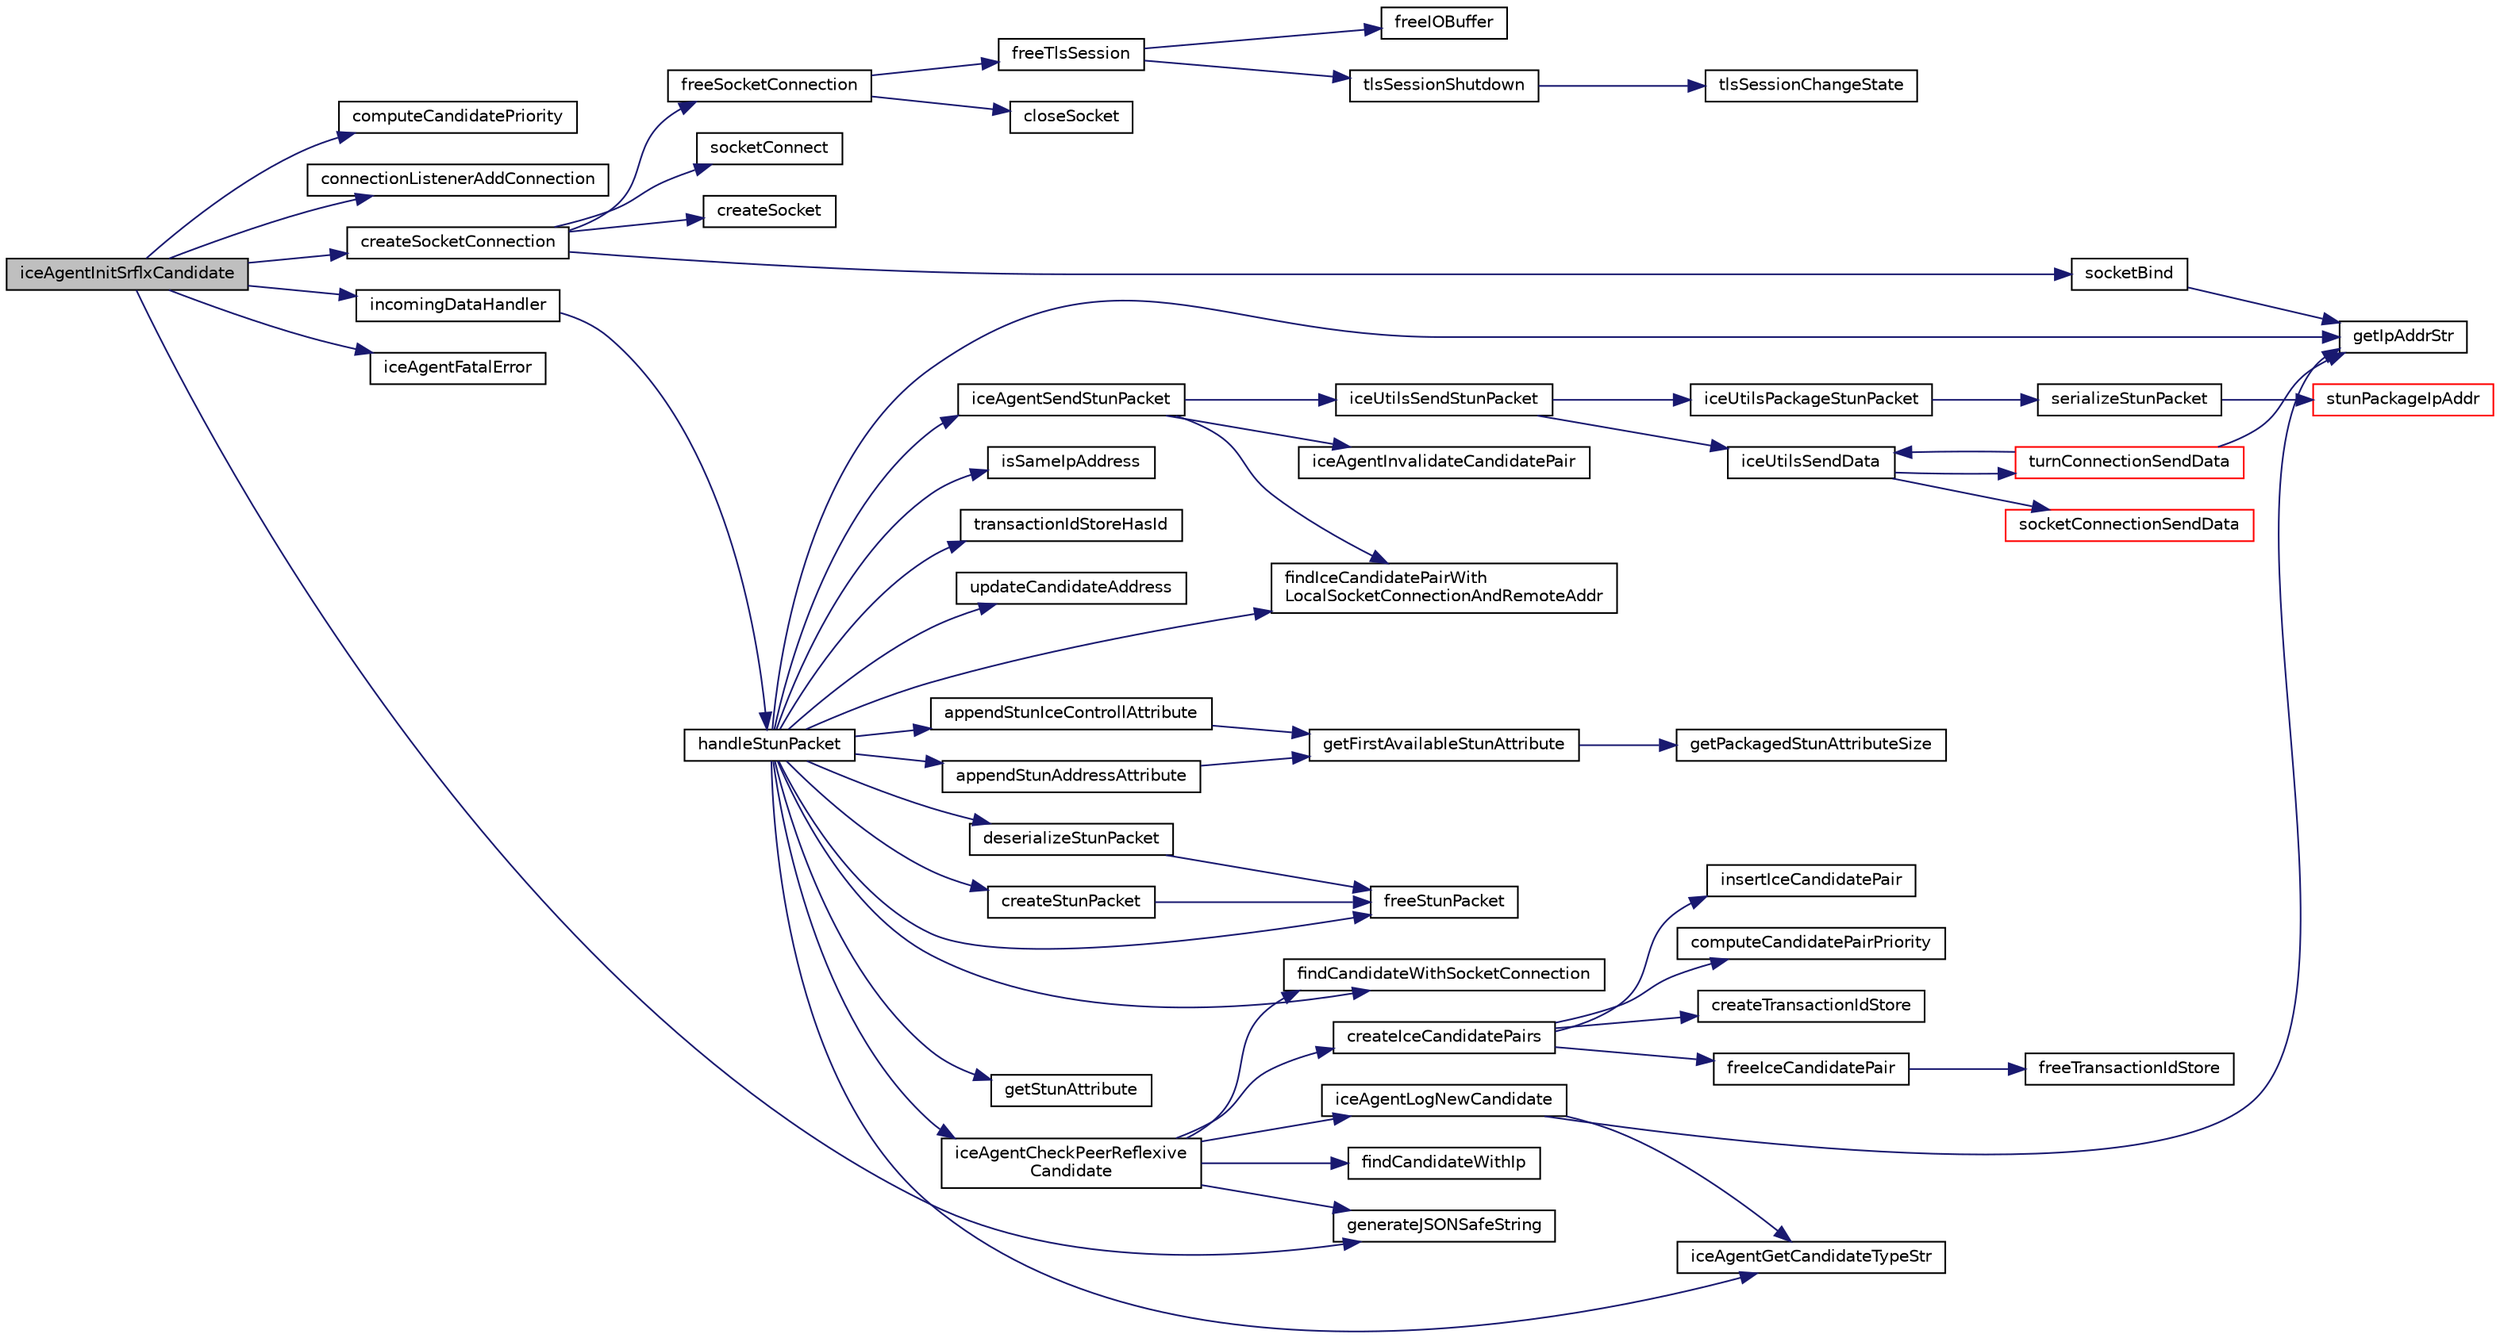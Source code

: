 digraph "iceAgentInitSrflxCandidate"
{
 // LATEX_PDF_SIZE
  edge [fontname="Helvetica",fontsize="10",labelfontname="Helvetica",labelfontsize="10"];
  node [fontname="Helvetica",fontsize="10",shape=record];
  rankdir="LR";
  Node1 [label="iceAgentInitSrflxCandidate",height=0.2,width=0.4,color="black", fillcolor="grey75", style="filled", fontcolor="black",tooltip=" "];
  Node1 -> Node2 [color="midnightblue",fontsize="10",style="solid",fontname="Helvetica"];
  Node2 [label="computeCandidatePriority",height=0.2,width=0.4,color="black", fillcolor="white", style="filled",URL="$IceAgent_8c.html#a59fb161f9a724412e557db0531d15cb9",tooltip=" "];
  Node1 -> Node3 [color="midnightblue",fontsize="10",style="solid",fontname="Helvetica"];
  Node3 [label="connectionListenerAddConnection",height=0.2,width=0.4,color="black", fillcolor="white", style="filled",URL="$ConnectionListener_8c.html#ac634ad15c50810bf36f61e6d3eb6f00d",tooltip=" "];
  Node1 -> Node4 [color="midnightblue",fontsize="10",style="solid",fontname="Helvetica"];
  Node4 [label="createSocketConnection",height=0.2,width=0.4,color="black", fillcolor="white", style="filled",URL="$SocketConnection_8c.html#a5dd11b0d4a90925f1f6019984576125a",tooltip=" "];
  Node4 -> Node5 [color="midnightblue",fontsize="10",style="solid",fontname="Helvetica"];
  Node5 [label="createSocket",height=0.2,width=0.4,color="black", fillcolor="white", style="filled",URL="$Network_8c.html#ab3ab2228bda4eb3452e7dcff085f78d1",tooltip=" "];
  Node4 -> Node6 [color="midnightblue",fontsize="10",style="solid",fontname="Helvetica"];
  Node6 [label="freeSocketConnection",height=0.2,width=0.4,color="black", fillcolor="white", style="filled",URL="$SocketConnection_8c.html#aeea1e134b1c24f7138c4784b9b146e6b",tooltip=" "];
  Node6 -> Node7 [color="midnightblue",fontsize="10",style="solid",fontname="Helvetica"];
  Node7 [label="closeSocket",height=0.2,width=0.4,color="black", fillcolor="white", style="filled",URL="$Network_8c.html#a8c64aed52ea980830d0f9db66fc93e1b",tooltip=" "];
  Node6 -> Node8 [color="midnightblue",fontsize="10",style="solid",fontname="Helvetica"];
  Node8 [label="freeTlsSession",height=0.2,width=0.4,color="black", fillcolor="white", style="filled",URL="$Tls_8h.html#a5913d6c2f44307241d2402af463f9fec",tooltip=" "];
  Node8 -> Node9 [color="midnightblue",fontsize="10",style="solid",fontname="Helvetica"];
  Node9 [label="freeIOBuffer",height=0.2,width=0.4,color="black", fillcolor="white", style="filled",URL="$IOBuffer_8c.html#a716982d27f4e9cf43d6737555e684289",tooltip=" "];
  Node8 -> Node10 [color="midnightblue",fontsize="10",style="solid",fontname="Helvetica"];
  Node10 [label="tlsSessionShutdown",height=0.2,width=0.4,color="black", fillcolor="white", style="filled",URL="$Tls__mbedtls_8c.html#aca41778af81f4d5b5a71dcaf5e686bb9",tooltip=" "];
  Node10 -> Node11 [color="midnightblue",fontsize="10",style="solid",fontname="Helvetica"];
  Node11 [label="tlsSessionChangeState",height=0.2,width=0.4,color="black", fillcolor="white", style="filled",URL="$Tls_8c.html#a7dbb041b5b15c6784e9f57a09a08d467",tooltip=" "];
  Node4 -> Node12 [color="midnightblue",fontsize="10",style="solid",fontname="Helvetica"];
  Node12 [label="socketBind",height=0.2,width=0.4,color="black", fillcolor="white", style="filled",URL="$Network_8c.html#a4f29c6a3a39d3d89eb7e05a3fa461ca1",tooltip=" "];
  Node12 -> Node13 [color="midnightblue",fontsize="10",style="solid",fontname="Helvetica"];
  Node13 [label="getIpAddrStr",height=0.2,width=0.4,color="black", fillcolor="white", style="filled",URL="$Network_8c.html#afaa547109e09c5a34437553b7258e818",tooltip=" "];
  Node4 -> Node14 [color="midnightblue",fontsize="10",style="solid",fontname="Helvetica"];
  Node14 [label="socketConnect",height=0.2,width=0.4,color="black", fillcolor="white", style="filled",URL="$Network_8c.html#aa99495dceea7ec8f4bfaa84b3f981db9",tooltip=" "];
  Node1 -> Node15 [color="midnightblue",fontsize="10",style="solid",fontname="Helvetica"];
  Node15 [label="generateJSONSafeString",height=0.2,width=0.4,color="black", fillcolor="white", style="filled",URL="$Include__i_8h.html#ab79572313888fc60c5f81fb85abee745",tooltip=" "];
  Node1 -> Node16 [color="midnightblue",fontsize="10",style="solid",fontname="Helvetica"];
  Node16 [label="iceAgentFatalError",height=0.2,width=0.4,color="black", fillcolor="white", style="filled",URL="$IceAgent_8c.html#ae7e2880108aafbf93c4f092712d86500",tooltip=" "];
  Node1 -> Node17 [color="midnightblue",fontsize="10",style="solid",fontname="Helvetica"];
  Node17 [label="incomingDataHandler",height=0.2,width=0.4,color="black", fillcolor="white", style="filled",URL="$IceAgent_8c.html#a97079f5f6e61ff478f94f9934af5eec0",tooltip=" "];
  Node17 -> Node18 [color="midnightblue",fontsize="10",style="solid",fontname="Helvetica"];
  Node18 [label="handleStunPacket",height=0.2,width=0.4,color="black", fillcolor="white", style="filled",URL="$IceAgent_8c.html#a15dca4483895fee272df46d7e4a955d7",tooltip=" "];
  Node18 -> Node19 [color="midnightblue",fontsize="10",style="solid",fontname="Helvetica"];
  Node19 [label="appendStunAddressAttribute",height=0.2,width=0.4,color="black", fillcolor="white", style="filled",URL="$Stun_8c.html#ac341869341895d4bc3e767118bd27806",tooltip=" "];
  Node19 -> Node20 [color="midnightblue",fontsize="10",style="solid",fontname="Helvetica"];
  Node20 [label="getFirstAvailableStunAttribute",height=0.2,width=0.4,color="black", fillcolor="white", style="filled",URL="$Stun_8c.html#afbb87626b5ffeae605b82cbdc3a9dced",tooltip=" "];
  Node20 -> Node21 [color="midnightblue",fontsize="10",style="solid",fontname="Helvetica"];
  Node21 [label="getPackagedStunAttributeSize",height=0.2,width=0.4,color="black", fillcolor="white", style="filled",URL="$Stun_8c.html#a7eb2163f10655ff99f6523ffedb30769",tooltip=" "];
  Node18 -> Node22 [color="midnightblue",fontsize="10",style="solid",fontname="Helvetica"];
  Node22 [label="appendStunIceControllAttribute",height=0.2,width=0.4,color="black", fillcolor="white", style="filled",URL="$Stun_8c.html#a732cf4db5674e2e1e5305eb4972ee92f",tooltip=" "];
  Node22 -> Node20 [color="midnightblue",fontsize="10",style="solid",fontname="Helvetica"];
  Node18 -> Node23 [color="midnightblue",fontsize="10",style="solid",fontname="Helvetica"];
  Node23 [label="createStunPacket",height=0.2,width=0.4,color="black", fillcolor="white", style="filled",URL="$Stun_8c.html#a82bd20e19952bf247d16b639fc091a34",tooltip=" "];
  Node23 -> Node24 [color="midnightblue",fontsize="10",style="solid",fontname="Helvetica"];
  Node24 [label="freeStunPacket",height=0.2,width=0.4,color="black", fillcolor="white", style="filled",URL="$Stun_8c.html#a2ac5f96729bf2bfce45f59c72db4ff43",tooltip=" "];
  Node18 -> Node25 [color="midnightblue",fontsize="10",style="solid",fontname="Helvetica"];
  Node25 [label="deserializeStunPacket",height=0.2,width=0.4,color="black", fillcolor="white", style="filled",URL="$Stun_8c.html#aea002b19e4dcaad8468f85eefbcf310d",tooltip=" "];
  Node25 -> Node24 [color="midnightblue",fontsize="10",style="solid",fontname="Helvetica"];
  Node18 -> Node26 [color="midnightblue",fontsize="10",style="solid",fontname="Helvetica"];
  Node26 [label="findCandidateWithSocketConnection",height=0.2,width=0.4,color="black", fillcolor="white", style="filled",URL="$IceAgent_8c.html#a05490163eb865856c99e237d2334ffd2",tooltip=" "];
  Node18 -> Node27 [color="midnightblue",fontsize="10",style="solid",fontname="Helvetica"];
  Node27 [label="findIceCandidatePairWith\lLocalSocketConnectionAndRemoteAddr",height=0.2,width=0.4,color="black", fillcolor="white", style="filled",URL="$IceAgent_8c.html#a89108fd9fa5c7ef370f55cf8e69a7d77",tooltip=" "];
  Node18 -> Node24 [color="midnightblue",fontsize="10",style="solid",fontname="Helvetica"];
  Node18 -> Node13 [color="midnightblue",fontsize="10",style="solid",fontname="Helvetica"];
  Node18 -> Node28 [color="midnightblue",fontsize="10",style="solid",fontname="Helvetica"];
  Node28 [label="getStunAttribute",height=0.2,width=0.4,color="black", fillcolor="white", style="filled",URL="$Stun_8c.html#a248e137a0c4fac05726e2182c0c1f383",tooltip=" "];
  Node18 -> Node29 [color="midnightblue",fontsize="10",style="solid",fontname="Helvetica"];
  Node29 [label="iceAgentCheckPeerReflexive\lCandidate",height=0.2,width=0.4,color="black", fillcolor="white", style="filled",URL="$IceAgent_8c.html#ab24d8045a6f9c765883d38003cb624b8",tooltip=" "];
  Node29 -> Node30 [color="midnightblue",fontsize="10",style="solid",fontname="Helvetica"];
  Node30 [label="createIceCandidatePairs",height=0.2,width=0.4,color="black", fillcolor="white", style="filled",URL="$IceAgent_8c.html#ab4a5a8ab78cd23b15d19ef7a25da80ca",tooltip=" "];
  Node30 -> Node31 [color="midnightblue",fontsize="10",style="solid",fontname="Helvetica"];
  Node31 [label="computeCandidatePairPriority",height=0.2,width=0.4,color="black", fillcolor="white", style="filled",URL="$IceAgent_8c.html#aea82ec5c31f92655c535153ae0c9ed85",tooltip=" "];
  Node30 -> Node32 [color="midnightblue",fontsize="10",style="solid",fontname="Helvetica"];
  Node32 [label="createTransactionIdStore",height=0.2,width=0.4,color="black", fillcolor="white", style="filled",URL="$IceUtils_8c.html#a253397f5ac2ab54ecf549f88096ed942",tooltip=" "];
  Node30 -> Node33 [color="midnightblue",fontsize="10",style="solid",fontname="Helvetica"];
  Node33 [label="freeIceCandidatePair",height=0.2,width=0.4,color="black", fillcolor="white", style="filled",URL="$IceAgent_8c.html#a76f0508cf719814537ce707e3f524407",tooltip=" "];
  Node33 -> Node34 [color="midnightblue",fontsize="10",style="solid",fontname="Helvetica"];
  Node34 [label="freeTransactionIdStore",height=0.2,width=0.4,color="black", fillcolor="white", style="filled",URL="$IceUtils_8c.html#aed9b171e0c60584515c04c5dd47dd112",tooltip=" "];
  Node30 -> Node35 [color="midnightblue",fontsize="10",style="solid",fontname="Helvetica"];
  Node35 [label="insertIceCandidatePair",height=0.2,width=0.4,color="black", fillcolor="white", style="filled",URL="$IceAgent_8c.html#a6ca5e01bae7b2cd4b4cd6b949350ec65",tooltip=" "];
  Node29 -> Node36 [color="midnightblue",fontsize="10",style="solid",fontname="Helvetica"];
  Node36 [label="findCandidateWithIp",height=0.2,width=0.4,color="black", fillcolor="white", style="filled",URL="$IceAgent_8c.html#ae97f6da7fb4eb6477b7e398ff51ee91d",tooltip=" "];
  Node29 -> Node26 [color="midnightblue",fontsize="10",style="solid",fontname="Helvetica"];
  Node29 -> Node15 [color="midnightblue",fontsize="10",style="solid",fontname="Helvetica"];
  Node29 -> Node37 [color="midnightblue",fontsize="10",style="solid",fontname="Helvetica"];
  Node37 [label="iceAgentLogNewCandidate",height=0.2,width=0.4,color="black", fillcolor="white", style="filled",URL="$IceAgent_8c.html#ad1a8fa09d399bfa78a7a76cb00c25c8c",tooltip=" "];
  Node37 -> Node13 [color="midnightblue",fontsize="10",style="solid",fontname="Helvetica"];
  Node37 -> Node38 [color="midnightblue",fontsize="10",style="solid",fontname="Helvetica"];
  Node38 [label="iceAgentGetCandidateTypeStr",height=0.2,width=0.4,color="black", fillcolor="white", style="filled",URL="$IceAgent_8c.html#a58c93902e850d579024bde109e85ab8b",tooltip=" "];
  Node18 -> Node38 [color="midnightblue",fontsize="10",style="solid",fontname="Helvetica"];
  Node18 -> Node39 [color="midnightblue",fontsize="10",style="solid",fontname="Helvetica"];
  Node39 [label="iceAgentSendStunPacket",height=0.2,width=0.4,color="black", fillcolor="white", style="filled",URL="$IceAgent_8c.html#aff64bc1649d0c5e3390f6ad14eb9aa1e",tooltip=" "];
  Node39 -> Node27 [color="midnightblue",fontsize="10",style="solid",fontname="Helvetica"];
  Node39 -> Node40 [color="midnightblue",fontsize="10",style="solid",fontname="Helvetica"];
  Node40 [label="iceAgentInvalidateCandidatePair",height=0.2,width=0.4,color="black", fillcolor="white", style="filled",URL="$IceAgent_8c.html#add07c218275f39a2fdabc9f850eb0609",tooltip=" "];
  Node39 -> Node41 [color="midnightblue",fontsize="10",style="solid",fontname="Helvetica"];
  Node41 [label="iceUtilsSendStunPacket",height=0.2,width=0.4,color="black", fillcolor="white", style="filled",URL="$IceUtils_8c.html#a163008ed55dd5e46e25737a89d5beabb",tooltip=" "];
  Node41 -> Node42 [color="midnightblue",fontsize="10",style="solid",fontname="Helvetica"];
  Node42 [label="iceUtilsPackageStunPacket",height=0.2,width=0.4,color="black", fillcolor="white", style="filled",URL="$IceUtils_8c.html#a05a5f1ea3d3d4e73bdb4298e75f56d15",tooltip=" "];
  Node42 -> Node43 [color="midnightblue",fontsize="10",style="solid",fontname="Helvetica"];
  Node43 [label="serializeStunPacket",height=0.2,width=0.4,color="black", fillcolor="white", style="filled",URL="$Stun_8c.html#a343599eb21e2e725f465200f72c476d8",tooltip=" "];
  Node43 -> Node44 [color="midnightblue",fontsize="10",style="solid",fontname="Helvetica"];
  Node44 [label="stunPackageIpAddr",height=0.2,width=0.4,color="red", fillcolor="white", style="filled",URL="$Stun_8c.html#a0ff5d54538a4e80eca46314552a3e993",tooltip=" "];
  Node41 -> Node46 [color="midnightblue",fontsize="10",style="solid",fontname="Helvetica"];
  Node46 [label="iceUtilsSendData",height=0.2,width=0.4,color="black", fillcolor="white", style="filled",URL="$IceUtils_8c.html#abffd2f385a91e5840b12912df46777d4",tooltip=" "];
  Node46 -> Node47 [color="midnightblue",fontsize="10",style="solid",fontname="Helvetica"];
  Node47 [label="socketConnectionSendData",height=0.2,width=0.4,color="red", fillcolor="white", style="filled",URL="$SocketConnection_8c.html#abbba4e0cf8c625191e47489fca04d9b7",tooltip=" "];
  Node46 -> Node50 [color="midnightblue",fontsize="10",style="solid",fontname="Helvetica"];
  Node50 [label="turnConnectionSendData",height=0.2,width=0.4,color="red", fillcolor="white", style="filled",URL="$TurnConnection_8c.html#a0d996d98abef81b2f6c54be480ef7ea1",tooltip=" "];
  Node50 -> Node13 [color="midnightblue",fontsize="10",style="solid",fontname="Helvetica"];
  Node50 -> Node46 [color="midnightblue",fontsize="10",style="solid",fontname="Helvetica"];
  Node18 -> Node52 [color="midnightblue",fontsize="10",style="solid",fontname="Helvetica"];
  Node52 [label="isSameIpAddress",height=0.2,width=0.4,color="black", fillcolor="white", style="filled",URL="$Network_8c.html#a05d12502235a4a9313ba49cdfc4487a4",tooltip=" "];
  Node18 -> Node53 [color="midnightblue",fontsize="10",style="solid",fontname="Helvetica"];
  Node53 [label="transactionIdStoreHasId",height=0.2,width=0.4,color="black", fillcolor="white", style="filled",URL="$IceUtils_8c.html#abb8ab652b8a4365be3e3c915fde310f5",tooltip=" "];
  Node18 -> Node54 [color="midnightblue",fontsize="10",style="solid",fontname="Helvetica"];
  Node54 [label="updateCandidateAddress",height=0.2,width=0.4,color="black", fillcolor="white", style="filled",URL="$IceAgent_8c.html#a0dfd94cd2f811c9f0881c919b8ef4bb5",tooltip=" "];
}
